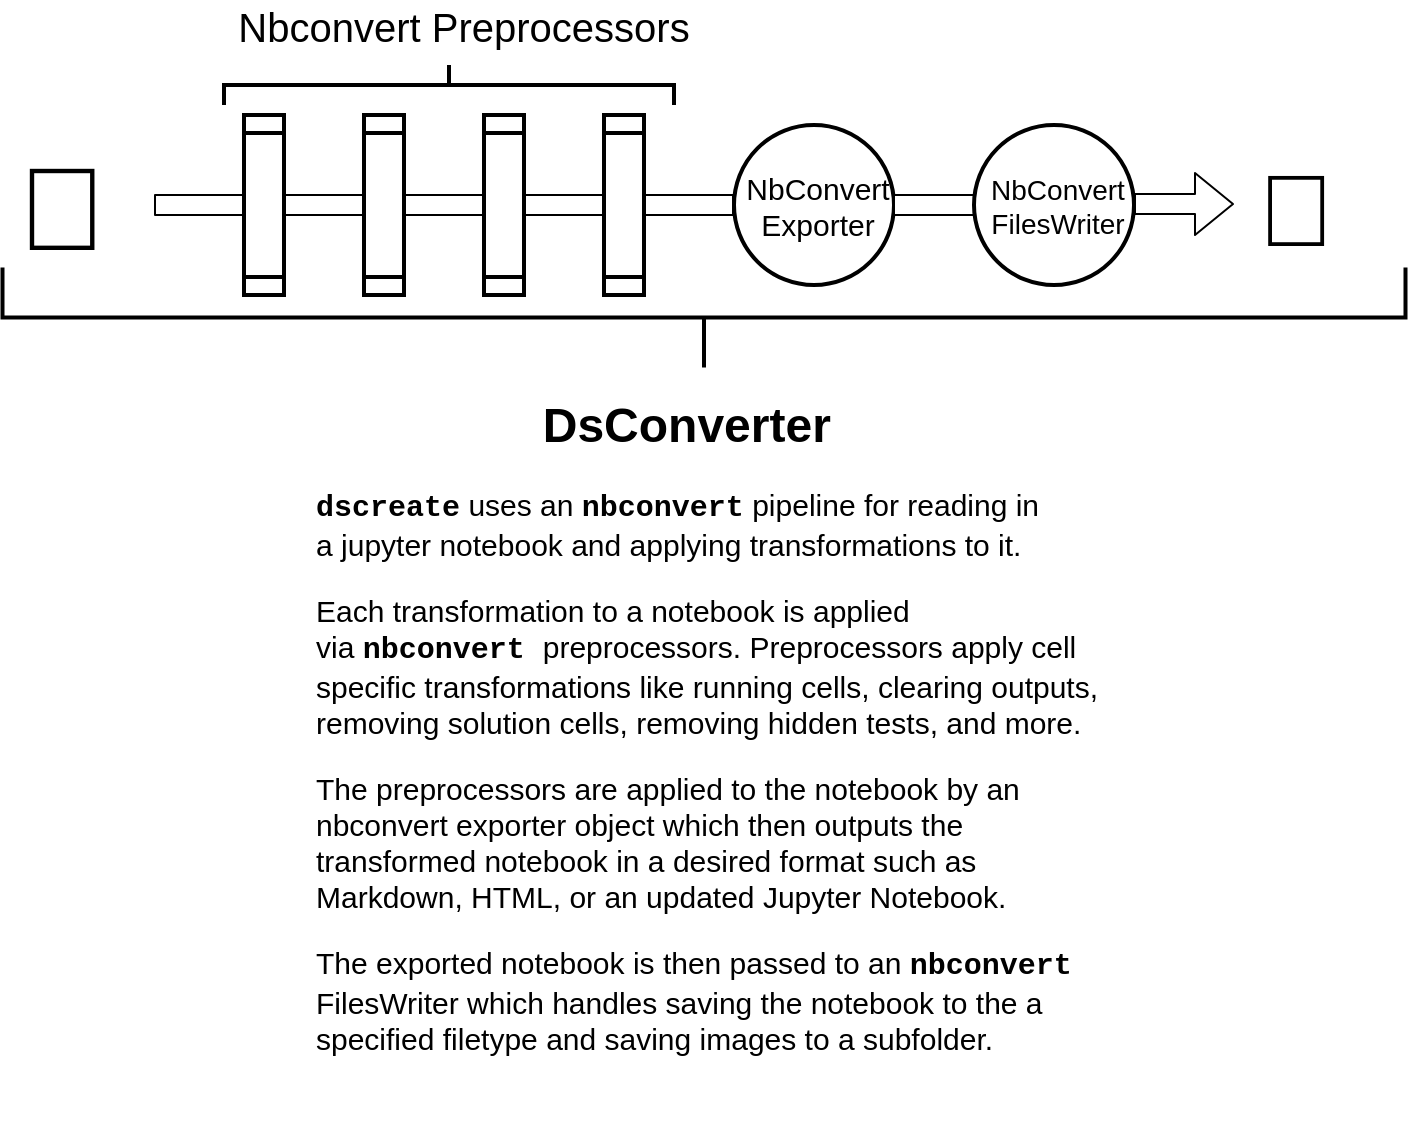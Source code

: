 <mxfile version="15.3.1" type="device"><diagram id="ngWC0XjeksoOdp3DbjGX" name="Page-1"><mxGraphModel dx="946" dy="607" grid="0" gridSize="10" guides="1" tooltips="1" connect="1" arrows="1" fold="1" page="1" pageScale="1" pageWidth="1100" pageHeight="1700" math="0" shadow="0"><root><mxCell id="0"/><mxCell id="1" parent="0"/><mxCell id="_coz3a5prNJXiXplEnlF-3" value="&lt;font style=&quot;font-size: 59px&quot;&gt;📒&lt;/font&gt;" style="text;whiteSpace=wrap;html=1;strokeWidth=2;" vertex="1" parent="1"><mxGeometry x="118" y="196.5" width="90" height="67.5" as="geometry"/></mxCell><mxCell id="_coz3a5prNJXiXplEnlF-14" value="" style="shape=flexArrow;endArrow=classic;html=1;startArrow=none;" edge="1" parent="1" source="_coz3a5prNJXiXplEnlF-25"><mxGeometry width="50" height="50" relative="1" as="geometry"><mxPoint x="188" y="236.5" as="sourcePoint"/><mxPoint x="508" y="236.5" as="targetPoint"/></mxGeometry></mxCell><mxCell id="_coz3a5prNJXiXplEnlF-15" value="" style="shape=process;whiteSpace=wrap;html=1;backgroundOutline=1;strokeWidth=2;rotation=90;" vertex="1" parent="1"><mxGeometry x="198" y="226.5" width="90" height="20" as="geometry"/></mxCell><mxCell id="_coz3a5prNJXiXplEnlF-16" value="" style="shape=flexArrow;endArrow=none;html=1;" edge="1" parent="1" target="_coz3a5prNJXiXplEnlF-15"><mxGeometry width="50" height="50" relative="1" as="geometry"><mxPoint x="188" y="236.5" as="sourcePoint"/><mxPoint x="608" y="236.5" as="targetPoint"/></mxGeometry></mxCell><mxCell id="_coz3a5prNJXiXplEnlF-17" value="" style="shape=process;whiteSpace=wrap;html=1;backgroundOutline=1;strokeWidth=2;rotation=90;" vertex="1" parent="1"><mxGeometry x="258" y="226.5" width="90" height="20" as="geometry"/></mxCell><mxCell id="_coz3a5prNJXiXplEnlF-18" value="" style="shape=flexArrow;endArrow=none;html=1;startArrow=none;" edge="1" parent="1" source="_coz3a5prNJXiXplEnlF-15" target="_coz3a5prNJXiXplEnlF-17"><mxGeometry width="50" height="50" relative="1" as="geometry"><mxPoint x="253" y="236.5" as="sourcePoint"/><mxPoint x="608" y="236.5" as="targetPoint"/></mxGeometry></mxCell><mxCell id="_coz3a5prNJXiXplEnlF-19" value="" style="shape=process;whiteSpace=wrap;html=1;backgroundOutline=1;strokeWidth=2;rotation=90;" vertex="1" parent="1"><mxGeometry x="318" y="226.5" width="90" height="20" as="geometry"/></mxCell><mxCell id="_coz3a5prNJXiXplEnlF-20" value="" style="shape=flexArrow;endArrow=none;html=1;startArrow=none;" edge="1" parent="1" source="_coz3a5prNJXiXplEnlF-17" target="_coz3a5prNJXiXplEnlF-19"><mxGeometry width="50" height="50" relative="1" as="geometry"><mxPoint x="313" y="236.5" as="sourcePoint"/><mxPoint x="608" y="236.5" as="targetPoint"/></mxGeometry></mxCell><mxCell id="_coz3a5prNJXiXplEnlF-21" value="" style="shape=process;whiteSpace=wrap;html=1;backgroundOutline=1;strokeWidth=2;rotation=90;" vertex="1" parent="1"><mxGeometry x="378" y="226.5" width="90" height="20" as="geometry"/></mxCell><mxCell id="_coz3a5prNJXiXplEnlF-22" value="" style="shape=flexArrow;endArrow=none;html=1;startArrow=none;" edge="1" parent="1" source="_coz3a5prNJXiXplEnlF-19" target="_coz3a5prNJXiXplEnlF-21"><mxGeometry width="50" height="50" relative="1" as="geometry"><mxPoint x="373" y="236.5" as="sourcePoint"/><mxPoint x="608" y="236.5" as="targetPoint"/></mxGeometry></mxCell><mxCell id="_coz3a5prNJXiXplEnlF-24" value="" style="strokeWidth=2;html=1;shape=mxgraph.flowchart.annotation_2;align=left;labelPosition=right;pointerEvents=1;rotation=90;" vertex="1" parent="1"><mxGeometry x="325.5" y="64" width="20" height="225" as="geometry"/></mxCell><mxCell id="_coz3a5prNJXiXplEnlF-25" value="" style="strokeWidth=2;html=1;shape=mxgraph.flowchart.start_2;whiteSpace=wrap;" vertex="1" parent="1"><mxGeometry x="478" y="196.5" width="80" height="80" as="geometry"/></mxCell><mxCell id="_coz3a5prNJXiXplEnlF-26" value="" style="shape=flexArrow;endArrow=none;html=1;startArrow=none;" edge="1" parent="1" source="_coz3a5prNJXiXplEnlF-21" target="_coz3a5prNJXiXplEnlF-25"><mxGeometry width="50" height="50" relative="1" as="geometry"><mxPoint x="433" y="236.5" as="sourcePoint"/><mxPoint x="508" y="236.5" as="targetPoint"/></mxGeometry></mxCell><mxCell id="_coz3a5prNJXiXplEnlF-27" value="&lt;font style=&quot;font-size: 20px&quot;&gt;Nbconvert Preprocessors&lt;/font&gt;" style="text;html=1;strokeColor=none;fillColor=none;align=center;verticalAlign=middle;whiteSpace=wrap;rounded=0;" vertex="1" parent="1"><mxGeometry x="218" y="136.5" width="250" height="20" as="geometry"/></mxCell><mxCell id="_coz3a5prNJXiXplEnlF-28" value="&lt;font style=&quot;font-size: 15px&quot;&gt;NbConvert &lt;br&gt;Exporter&lt;/font&gt;" style="text;html=1;strokeColor=none;fillColor=none;align=center;verticalAlign=middle;whiteSpace=wrap;rounded=0;strokeWidth=0;" vertex="1" parent="1"><mxGeometry x="440" y="216.5" width="160" height="40" as="geometry"/></mxCell><mxCell id="_coz3a5prNJXiXplEnlF-29" value="" style="rounded=0;whiteSpace=wrap;html=1;strokeWidth=1;" vertex="1" parent="1"><mxGeometry x="558" y="231.5" width="70" height="10" as="geometry"/></mxCell><mxCell id="_coz3a5prNJXiXplEnlF-30" value="" style="strokeWidth=2;html=1;shape=mxgraph.flowchart.start_2;whiteSpace=wrap;" vertex="1" parent="1"><mxGeometry x="598" y="196.5" width="80" height="80" as="geometry"/></mxCell><mxCell id="_coz3a5prNJXiXplEnlF-31" value="&lt;font style=&quot;font-size: 14px&quot;&gt;NbConvert &lt;br&gt;FilesWriter&lt;br&gt;&lt;/font&gt;" style="text;html=1;strokeColor=none;fillColor=none;align=center;verticalAlign=middle;whiteSpace=wrap;rounded=0;strokeWidth=0;" vertex="1" parent="1"><mxGeometry x="560" y="216.5" width="160" height="40" as="geometry"/></mxCell><mxCell id="_coz3a5prNJXiXplEnlF-34" value="&lt;font style=&quot;font-size: 51px&quot;&gt;📂&lt;/font&gt;" style="text;whiteSpace=wrap;html=1;" vertex="1" parent="1"><mxGeometry x="738" y="201.5" width="40" height="30" as="geometry"/></mxCell><mxCell id="_coz3a5prNJXiXplEnlF-37" value="" style="shape=flexArrow;endArrow=classic;html=1;" edge="1" parent="1"><mxGeometry width="50" height="50" relative="1" as="geometry"><mxPoint x="678" y="236" as="sourcePoint"/><mxPoint x="728" y="236" as="targetPoint"/></mxGeometry></mxCell><mxCell id="_coz3a5prNJXiXplEnlF-39" value="" style="strokeWidth=2;html=1;shape=mxgraph.flowchart.annotation_2;align=left;labelPosition=right;pointerEvents=1;fillColor=none;gradientColor=none;rotation=-90;" vertex="1" parent="1"><mxGeometry x="438" y="-58" width="50" height="701.5" as="geometry"/></mxCell><mxCell id="_coz3a5prNJXiXplEnlF-40" value="&lt;p style=&quot;line-height: 80%&quot;&gt;&lt;/p&gt;&lt;h1&gt;&amp;nbsp; &amp;nbsp; &amp;nbsp; &amp;nbsp; &amp;nbsp; &amp;nbsp; &amp;nbsp; &amp;nbsp; &amp;nbsp;DsConverter&lt;/h1&gt;&lt;p style=&quot;font-size: 15px&quot;&gt;&lt;b&gt;&lt;font face=&quot;Courier New&quot; style=&quot;font-size: 15px&quot;&gt;dscreate&lt;/font&gt;&lt;span style=&quot;font-size: 15px&quot;&gt; &lt;/span&gt;&lt;/b&gt;&lt;span style=&quot;font-size: 15px ; font-weight: normal&quot;&gt;uses an &lt;/span&gt;&lt;font face=&quot;Courier New&quot; style=&quot;font-size: 15px ; background-color: rgb(255 , 255 , 255)&quot;&gt;&lt;b&gt;nbconvert&lt;/b&gt;&lt;/font&gt;&lt;span style=&quot;font-size: 15px ; font-weight: normal&quot;&gt; pipeline for reading in a&amp;nbsp;&lt;/span&gt;jupyter notebook and applying transformations to it.&amp;nbsp;&lt;/p&gt;&lt;p style=&quot;font-size: 15px&quot;&gt;&lt;span style=&quot;background-color: rgb(255 , 255 , 255)&quot;&gt;&lt;font style=&quot;font-size: 15px&quot;&gt;Each transformation to a notebook is applied via&amp;nbsp;&lt;/font&gt;&lt;/span&gt;&lt;span style=&quot;font-family: &amp;#34;courier new&amp;#34; ; background-color: rgb(255 , 255 , 255)&quot;&gt;&lt;b&gt;nbconvert&amp;nbsp;&lt;/b&gt;&lt;/span&gt;&lt;span style=&quot;background-color: rgb(255 , 255 , 255)&quot;&gt;preprocessors. Preprocessors apply cell specific transformations like running cells, clearing outputs, removing solution cells, removing hidden tests, and more.&lt;/span&gt;&lt;/p&gt;&lt;p style=&quot;font-size: 15px&quot;&gt;&lt;span style=&quot;background-color: rgb(255 , 255 , 255)&quot;&gt;The preprocessors are applied to the notebook by an nbconvert exporter object which then outputs the transformed notebook in a desired format such as Markdown, HTML, or an updated Jupyter Notebook.&lt;/span&gt;&lt;/p&gt;&lt;p style=&quot;font-size: 15px&quot;&gt;&lt;span style=&quot;background-color: rgb(255 , 255 , 255)&quot;&gt;The exported notebook is then passed to an &lt;font face=&quot;Courier New&quot; style=&quot;font-weight: bold&quot;&gt;nbconvert &lt;/font&gt;FilesWriter which handles saving the notebook to the a specified filetype and saving images to a subfolder.&lt;/span&gt;&lt;/p&gt;&lt;p style=&quot;font-size: 15px&quot;&gt;&lt;span style=&quot;background-color: rgb(255 , 255 , 255)&quot;&gt;&lt;br&gt;&lt;/span&gt;&lt;/p&gt;&lt;p style=&quot;font-size: 15px&quot;&gt;&lt;span style=&quot;background-color: rgb(255 , 255 , 255)&quot;&gt;&lt;br&gt;&lt;/span&gt;&lt;/p&gt;&lt;p style=&quot;font-size: 15px&quot;&gt;&lt;span style=&quot;background-color: rgb(255 , 255 , 255)&quot;&gt;&lt;br&gt;&lt;/span&gt;&lt;/p&gt;&lt;p style=&quot;font-size: 15px&quot;&gt;&lt;br&gt;&lt;/p&gt;&lt;p style=&quot;font-size: 15px&quot;&gt;&lt;span style=&quot;background-color: rgb(255 , 255 , 255)&quot;&gt;&lt;br&gt;&lt;/span&gt;&lt;/p&gt;&lt;p style=&quot;font-size: 15px&quot;&gt;&lt;span style=&quot;background-color: rgb(255 , 255 , 255)&quot;&gt;&lt;br&gt;&lt;/span&gt;&lt;/p&gt;&lt;p&gt;&lt;/p&gt;" style="text;html=1;strokeColor=none;fillColor=none;spacing=5;spacingTop=-20;whiteSpace=wrap;overflow=hidden;rounded=0;align=left;verticalAlign=top;" vertex="1" parent="1"><mxGeometry x="264" y="327" width="404.5" height="368" as="geometry"/></mxCell></root></mxGraphModel></diagram></mxfile>